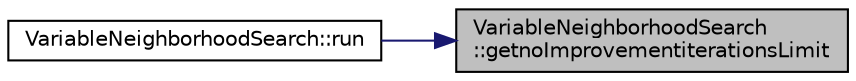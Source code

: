 digraph "VariableNeighborhoodSearch::getnoImprovementiterationsLimit"
{
 // LATEX_PDF_SIZE
  edge [fontname="Helvetica",fontsize="10",labelfontname="Helvetica",labelfontsize="10"];
  node [fontname="Helvetica",fontsize="10",shape=record];
  rankdir="RL";
  Node1 [label="VariableNeighborhoodSearch\l::getnoImprovementiterationsLimit",height=0.2,width=0.4,color="black", fillcolor="grey75", style="filled", fontcolor="black",tooltip="Obtiene el número de iteracions sin mejora."];
  Node1 -> Node2 [dir="back",color="midnightblue",fontsize="10",style="solid",fontname="Helvetica"];
  Node2 [label="VariableNeighborhoodSearch::run",height=0.2,width=0.4,color="black", fillcolor="white", style="filled",URL="$class_variable_neighborhood_search.html#a9801bff3a36806d818d300010e0cd529",tooltip="Representa el método que va a realizar la ejecución del algorimo GVNS, para ello se va a partir de un..."];
}
